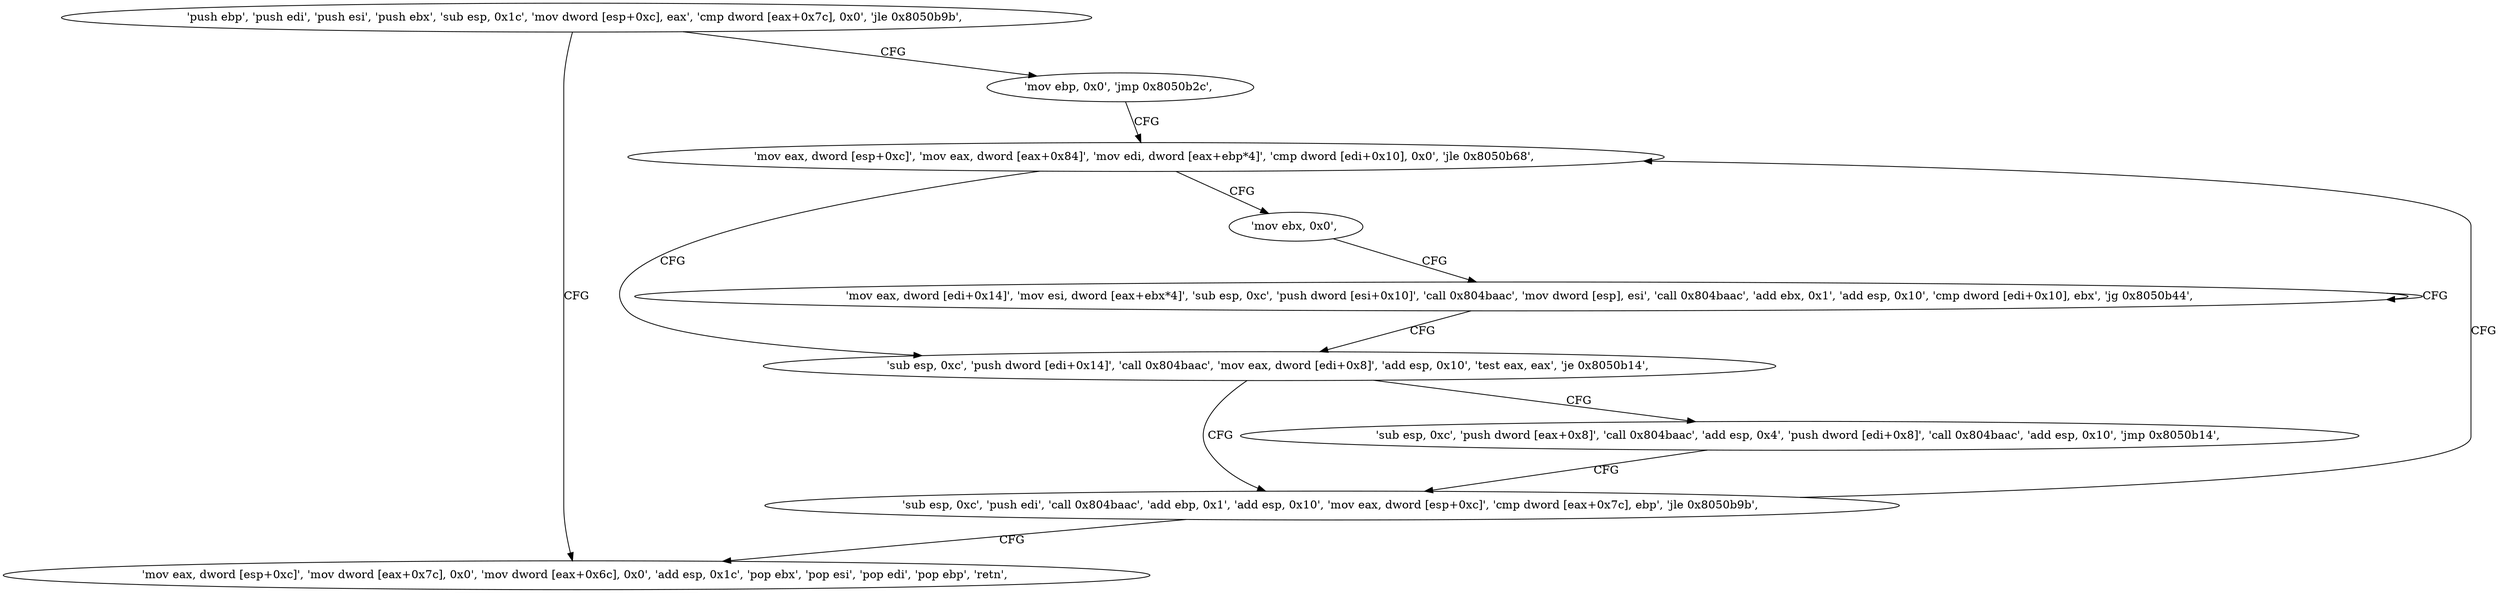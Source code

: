 digraph "func" {
"134548216" [label = "'push ebp', 'push edi', 'push esi', 'push ebx', 'sub esp, 0x1c', 'mov dword [esp+0xc], eax', 'cmp dword [eax+0x7c], 0x0', 'jle 0x8050b9b', " ]
"134548379" [label = "'mov eax, dword [esp+0xc]', 'mov dword [eax+0x7c], 0x0', 'mov dword [eax+0x6c], 0x0', 'add esp, 0x1c', 'pop ebx', 'pop esi', 'pop edi', 'pop ebp', 'retn', " ]
"134548237" [label = "'mov ebp, 0x0', 'jmp 0x8050b2c', " ]
"134548268" [label = "'mov eax, dword [esp+0xc]', 'mov eax, dword [eax+0x84]', 'mov edi, dword [eax+ebp*4]', 'cmp dword [edi+0x10], 0x0', 'jle 0x8050b68', " ]
"134548328" [label = "'sub esp, 0xc', 'push dword [edi+0x14]', 'call 0x804baac', 'mov eax, dword [edi+0x8]', 'add esp, 0x10', 'test eax, eax', 'je 0x8050b14', " ]
"134548287" [label = "'mov ebx, 0x0', " ]
"134548244" [label = "'sub esp, 0xc', 'push edi', 'call 0x804baac', 'add ebp, 0x1', 'add esp, 0x10', 'mov eax, dword [esp+0xc]', 'cmp dword [eax+0x7c], ebp', 'jle 0x8050b9b', " ]
"134548349" [label = "'sub esp, 0xc', 'push dword [eax+0x8]', 'call 0x804baac', 'add esp, 0x4', 'push dword [edi+0x8]', 'call 0x804baac', 'add esp, 0x10', 'jmp 0x8050b14', " ]
"134548292" [label = "'mov eax, dword [edi+0x14]', 'mov esi, dword [eax+ebx*4]', 'sub esp, 0xc', 'push dword [esi+0x10]', 'call 0x804baac', 'mov dword [esp], esi', 'call 0x804baac', 'add ebx, 0x1', 'add esp, 0x10', 'cmp dword [edi+0x10], ebx', 'jg 0x8050b44', " ]
"134548216" -> "134548379" [ label = "CFG" ]
"134548216" -> "134548237" [ label = "CFG" ]
"134548237" -> "134548268" [ label = "CFG" ]
"134548268" -> "134548328" [ label = "CFG" ]
"134548268" -> "134548287" [ label = "CFG" ]
"134548328" -> "134548244" [ label = "CFG" ]
"134548328" -> "134548349" [ label = "CFG" ]
"134548287" -> "134548292" [ label = "CFG" ]
"134548244" -> "134548379" [ label = "CFG" ]
"134548244" -> "134548268" [ label = "CFG" ]
"134548349" -> "134548244" [ label = "CFG" ]
"134548292" -> "134548292" [ label = "CFG" ]
"134548292" -> "134548328" [ label = "CFG" ]
}
